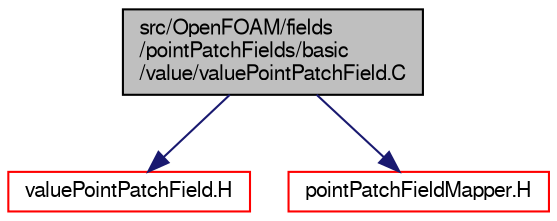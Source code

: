 digraph "src/OpenFOAM/fields/pointPatchFields/basic/value/valuePointPatchField.C"
{
  bgcolor="transparent";
  edge [fontname="FreeSans",fontsize="10",labelfontname="FreeSans",labelfontsize="10"];
  node [fontname="FreeSans",fontsize="10",shape=record];
  Node0 [label="src/OpenFOAM/fields\l/pointPatchFields/basic\l/value/valuePointPatchField.C",height=0.2,width=0.4,color="black", fillcolor="grey75", style="filled", fontcolor="black"];
  Node0 -> Node1 [color="midnightblue",fontsize="10",style="solid",fontname="FreeSans"];
  Node1 [label="valuePointPatchField.H",height=0.2,width=0.4,color="red",URL="$a09944.html"];
  Node0 -> Node142 [color="midnightblue",fontsize="10",style="solid",fontname="FreeSans"];
  Node142 [label="pointPatchFieldMapper.H",height=0.2,width=0.4,color="red",URL="$a10154.html"];
}

